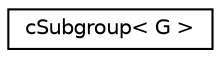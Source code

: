 digraph G
{
  edge [fontname="Helvetica",fontsize="10",labelfontname="Helvetica",labelfontsize="10"];
  node [fontname="Helvetica",fontsize="10",shape=record];
  rankdir="LR";
  Node1 [label="cSubgroup\< G \>",height=0.2,width=0.4,color="black", fillcolor="white", style="filled",URL="$classcSubgroup.html"];
}
